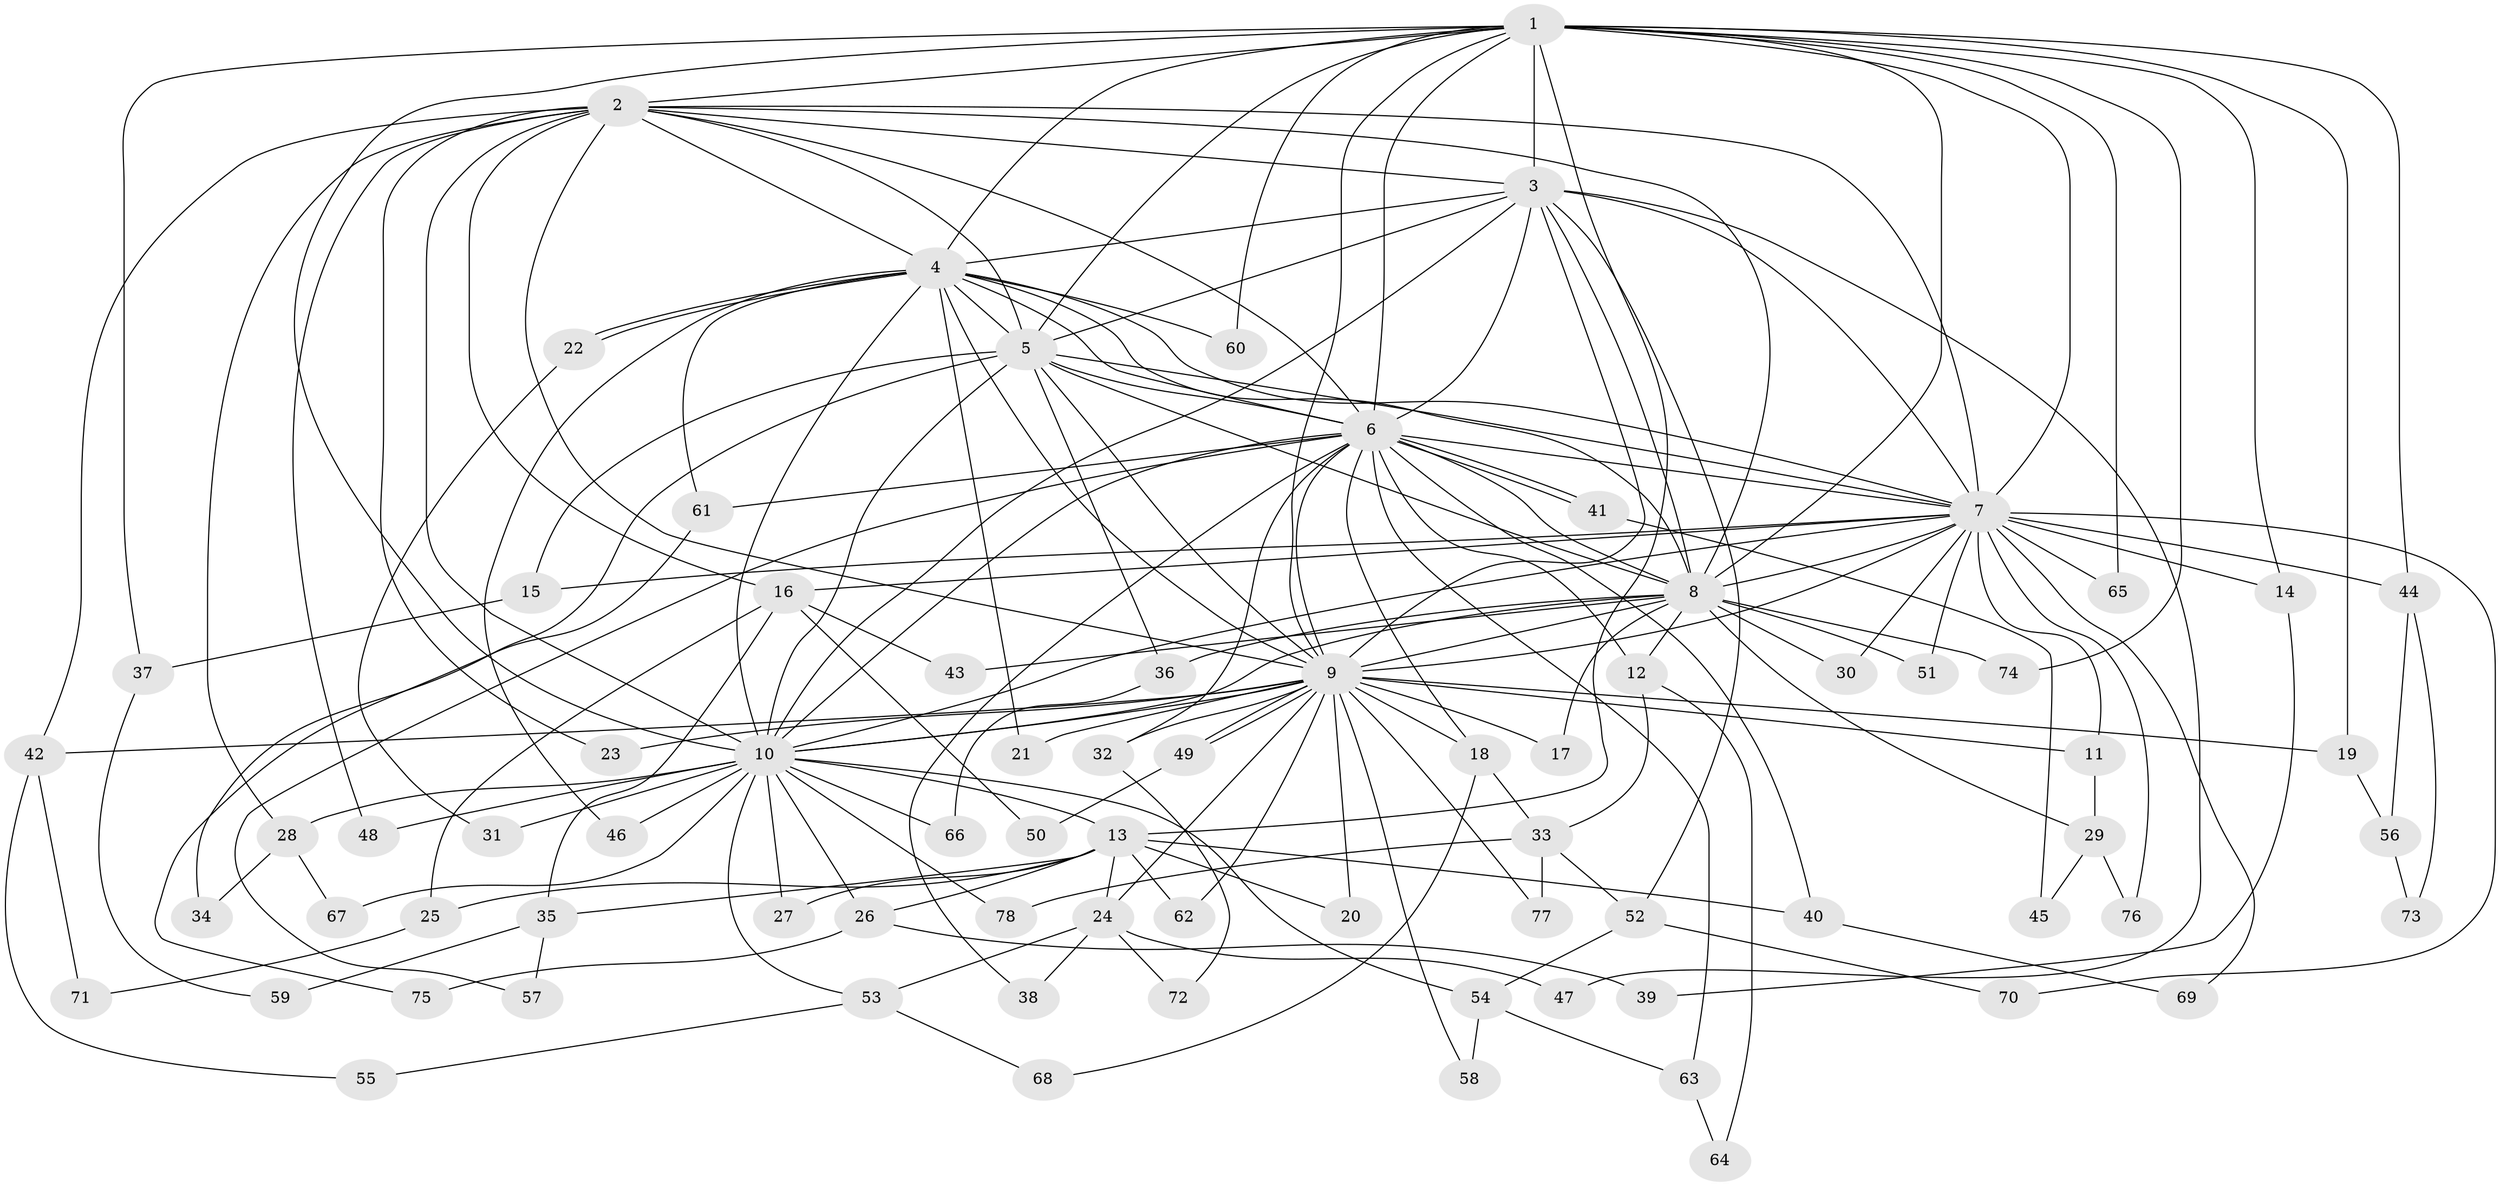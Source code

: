 // coarse degree distribution, {15: 0.021739130434782608, 16: 0.043478260869565216, 10: 0.021739130434782608, 14: 0.043478260869565216, 12: 0.021739130434782608, 17: 0.021739130434782608, 24: 0.021739130434782608, 18: 0.021739130434782608, 3: 0.2608695652173913, 4: 0.10869565217391304, 11: 0.021739130434782608, 2: 0.32608695652173914, 5: 0.043478260869565216, 1: 0.021739130434782608}
// Generated by graph-tools (version 1.1) at 2025/17/03/04/25 18:17:48]
// undirected, 78 vertices, 181 edges
graph export_dot {
graph [start="1"]
  node [color=gray90,style=filled];
  1;
  2;
  3;
  4;
  5;
  6;
  7;
  8;
  9;
  10;
  11;
  12;
  13;
  14;
  15;
  16;
  17;
  18;
  19;
  20;
  21;
  22;
  23;
  24;
  25;
  26;
  27;
  28;
  29;
  30;
  31;
  32;
  33;
  34;
  35;
  36;
  37;
  38;
  39;
  40;
  41;
  42;
  43;
  44;
  45;
  46;
  47;
  48;
  49;
  50;
  51;
  52;
  53;
  54;
  55;
  56;
  57;
  58;
  59;
  60;
  61;
  62;
  63;
  64;
  65;
  66;
  67;
  68;
  69;
  70;
  71;
  72;
  73;
  74;
  75;
  76;
  77;
  78;
  1 -- 2;
  1 -- 3;
  1 -- 4;
  1 -- 5;
  1 -- 6;
  1 -- 7;
  1 -- 8;
  1 -- 9;
  1 -- 10;
  1 -- 13;
  1 -- 14;
  1 -- 19;
  1 -- 37;
  1 -- 44;
  1 -- 60;
  1 -- 65;
  1 -- 74;
  2 -- 3;
  2 -- 4;
  2 -- 5;
  2 -- 6;
  2 -- 7;
  2 -- 8;
  2 -- 9;
  2 -- 10;
  2 -- 16;
  2 -- 23;
  2 -- 28;
  2 -- 42;
  2 -- 48;
  3 -- 4;
  3 -- 5;
  3 -- 6;
  3 -- 7;
  3 -- 8;
  3 -- 9;
  3 -- 10;
  3 -- 47;
  3 -- 52;
  4 -- 5;
  4 -- 6;
  4 -- 7;
  4 -- 8;
  4 -- 9;
  4 -- 10;
  4 -- 21;
  4 -- 22;
  4 -- 22;
  4 -- 46;
  4 -- 60;
  4 -- 61;
  5 -- 6;
  5 -- 7;
  5 -- 8;
  5 -- 9;
  5 -- 10;
  5 -- 15;
  5 -- 34;
  5 -- 36;
  6 -- 7;
  6 -- 8;
  6 -- 9;
  6 -- 10;
  6 -- 12;
  6 -- 18;
  6 -- 32;
  6 -- 38;
  6 -- 40;
  6 -- 41;
  6 -- 41;
  6 -- 57;
  6 -- 61;
  6 -- 63;
  7 -- 8;
  7 -- 9;
  7 -- 10;
  7 -- 11;
  7 -- 14;
  7 -- 15;
  7 -- 16;
  7 -- 30;
  7 -- 44;
  7 -- 51;
  7 -- 65;
  7 -- 69;
  7 -- 70;
  7 -- 76;
  8 -- 9;
  8 -- 10;
  8 -- 12;
  8 -- 17;
  8 -- 29;
  8 -- 30;
  8 -- 36;
  8 -- 43;
  8 -- 51;
  8 -- 74;
  9 -- 10;
  9 -- 11;
  9 -- 17;
  9 -- 18;
  9 -- 19;
  9 -- 20;
  9 -- 21;
  9 -- 23;
  9 -- 24;
  9 -- 32;
  9 -- 42;
  9 -- 49;
  9 -- 49;
  9 -- 58;
  9 -- 62;
  9 -- 77;
  10 -- 13;
  10 -- 26;
  10 -- 27;
  10 -- 28;
  10 -- 31;
  10 -- 46;
  10 -- 48;
  10 -- 53;
  10 -- 54;
  10 -- 66;
  10 -- 67;
  10 -- 78;
  11 -- 29;
  12 -- 33;
  12 -- 64;
  13 -- 20;
  13 -- 24;
  13 -- 25;
  13 -- 26;
  13 -- 27;
  13 -- 35;
  13 -- 40;
  13 -- 62;
  14 -- 39;
  15 -- 37;
  16 -- 25;
  16 -- 35;
  16 -- 43;
  16 -- 50;
  18 -- 33;
  18 -- 68;
  19 -- 56;
  22 -- 31;
  24 -- 38;
  24 -- 47;
  24 -- 53;
  24 -- 72;
  25 -- 71;
  26 -- 39;
  26 -- 75;
  28 -- 34;
  28 -- 67;
  29 -- 45;
  29 -- 76;
  32 -- 72;
  33 -- 52;
  33 -- 77;
  33 -- 78;
  35 -- 57;
  35 -- 59;
  36 -- 66;
  37 -- 59;
  40 -- 69;
  41 -- 45;
  42 -- 55;
  42 -- 71;
  44 -- 56;
  44 -- 73;
  49 -- 50;
  52 -- 54;
  52 -- 70;
  53 -- 55;
  53 -- 68;
  54 -- 58;
  54 -- 63;
  56 -- 73;
  61 -- 75;
  63 -- 64;
}
